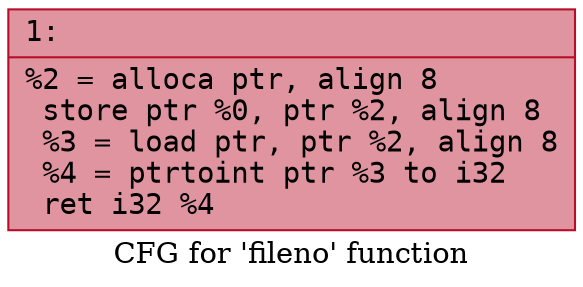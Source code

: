 digraph "CFG for 'fileno' function" {
	label="CFG for 'fileno' function";

	Node0x6000009d2df0 [shape=record,color="#b70d28ff", style=filled, fillcolor="#b70d2870" fontname="Courier",label="{1:\l|  %2 = alloca ptr, align 8\l  store ptr %0, ptr %2, align 8\l  %3 = load ptr, ptr %2, align 8\l  %4 = ptrtoint ptr %3 to i32\l  ret i32 %4\l}"];
}
